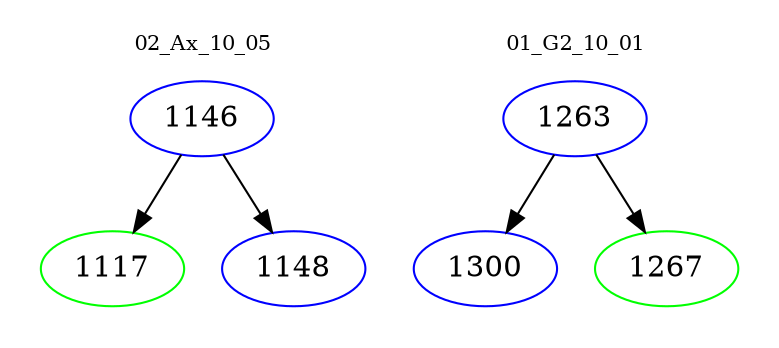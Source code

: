 digraph{
subgraph cluster_0 {
color = white
label = "02_Ax_10_05";
fontsize=10;
T0_1146 [label="1146", color="blue"]
T0_1146 -> T0_1117 [color="black"]
T0_1117 [label="1117", color="green"]
T0_1146 -> T0_1148 [color="black"]
T0_1148 [label="1148", color="blue"]
}
subgraph cluster_1 {
color = white
label = "01_G2_10_01";
fontsize=10;
T1_1263 [label="1263", color="blue"]
T1_1263 -> T1_1300 [color="black"]
T1_1300 [label="1300", color="blue"]
T1_1263 -> T1_1267 [color="black"]
T1_1267 [label="1267", color="green"]
}
}
